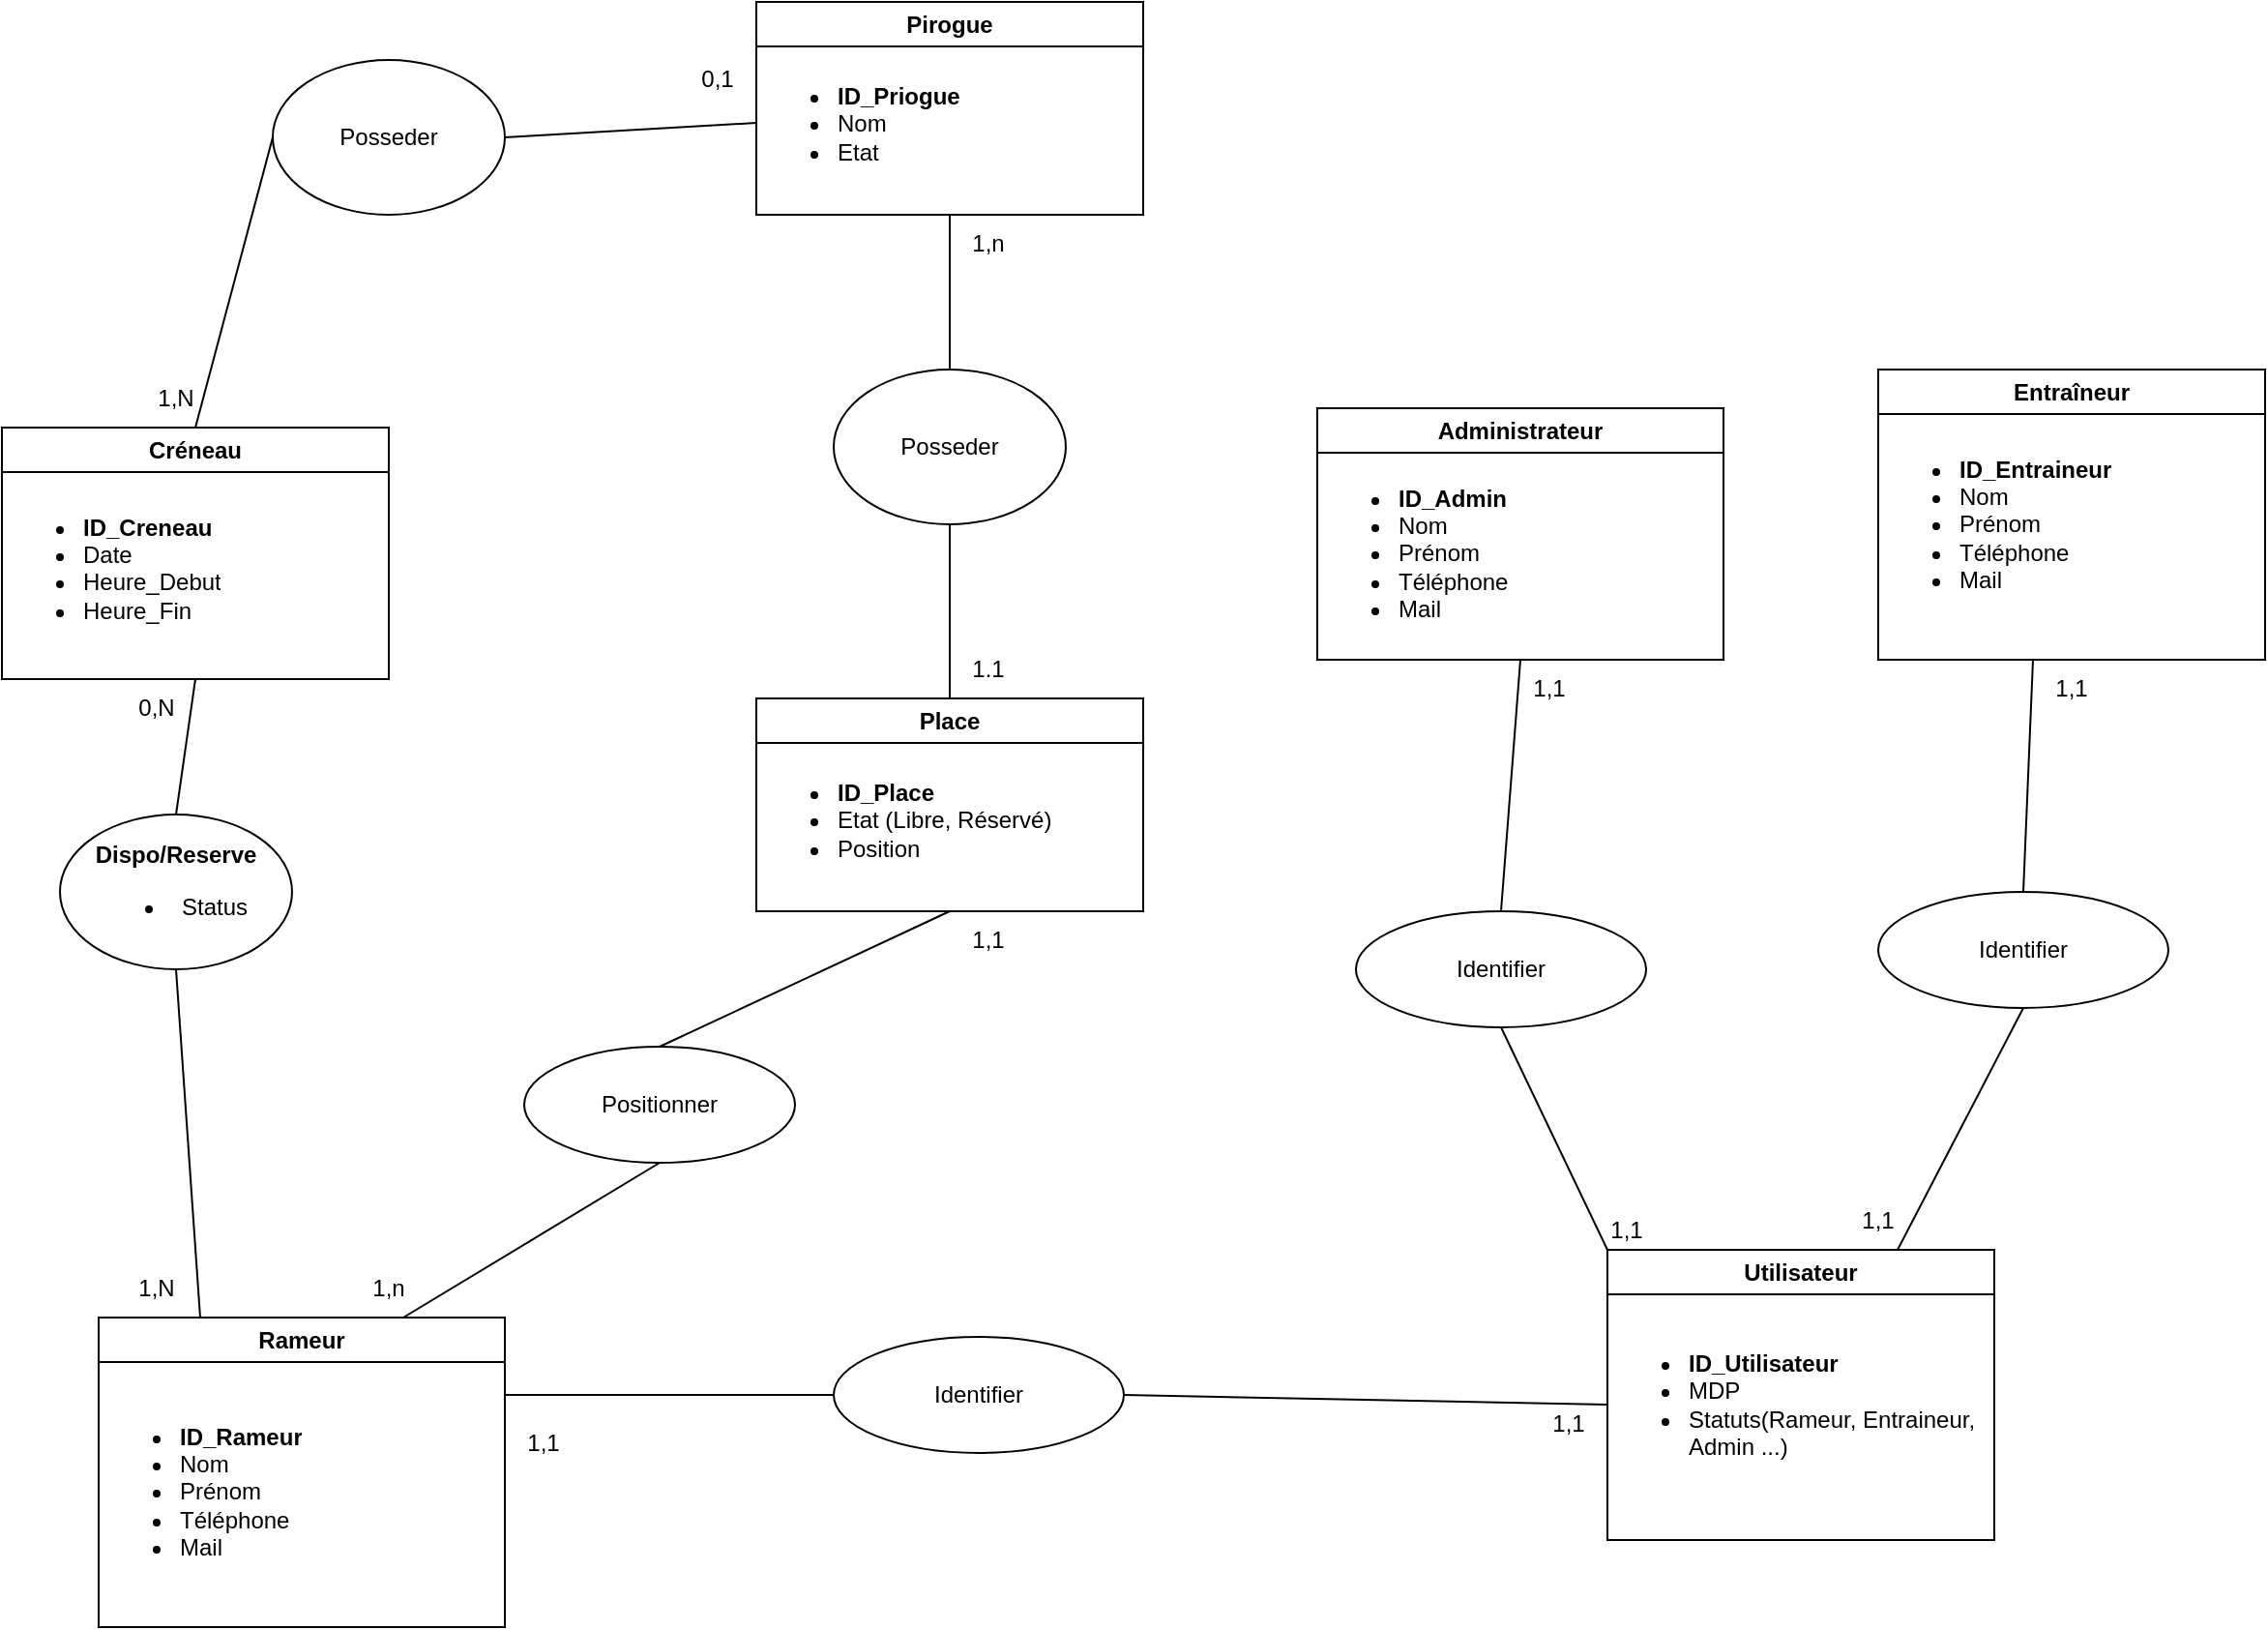 <mxfile version="22.0.8" type="device">
  <diagram name="Page-1" id="Zhds4qJ5c7Odu2s9Zs-a">
    <mxGraphModel dx="1747" dy="1590" grid="1" gridSize="10" guides="1" tooltips="1" connect="1" arrows="1" fold="1" page="1" pageScale="1" pageWidth="827" pageHeight="1169" math="0" shadow="0">
      <root>
        <mxCell id="0" />
        <mxCell id="1" parent="0" />
        <mxCell id="CvS2M7HtoJCNQKC2x9Xb-1" value="Rameur" style="swimlane;whiteSpace=wrap;html=1;" parent="1" vertex="1">
          <mxGeometry x="-100" y="560" width="210" height="160" as="geometry" />
        </mxCell>
        <mxCell id="CvS2M7HtoJCNQKC2x9Xb-6" value="&lt;ul&gt;&lt;li&gt;&lt;b&gt;ID_Rameur&lt;/b&gt;&lt;/li&gt;&lt;li&gt;Nom&lt;/li&gt;&lt;li&gt;Prénom&lt;/li&gt;&lt;li&gt;Téléphone&lt;/li&gt;&lt;li&gt;Mail&lt;/li&gt;&lt;/ul&gt;" style="text;strokeColor=none;fillColor=none;html=1;whiteSpace=wrap;verticalAlign=middle;overflow=hidden;" parent="CvS2M7HtoJCNQKC2x9Xb-1" vertex="1">
          <mxGeometry y="30" width="200" height="120" as="geometry" />
        </mxCell>
        <mxCell id="CvS2M7HtoJCNQKC2x9Xb-2" value="Entraîneur" style="swimlane;whiteSpace=wrap;html=1;" parent="1" vertex="1">
          <mxGeometry x="820" y="70" width="200" height="150" as="geometry" />
        </mxCell>
        <mxCell id="CvS2M7HtoJCNQKC2x9Xb-7" value="&lt;ul&gt;&lt;li style=&quot;border-color: var(--border-color);&quot;&gt;&lt;b&gt;ID_Entraineur&lt;/b&gt;&lt;/li&gt;&lt;li style=&quot;border-color: var(--border-color);&quot;&gt;&lt;span style=&quot;background-color: initial;&quot;&gt;Nom&lt;/span&gt;&lt;br&gt;&lt;/li&gt;&lt;li&gt;Prénom&lt;/li&gt;&lt;li&gt;Téléphone&lt;/li&gt;&lt;li&gt;Mail&lt;/li&gt;&lt;/ul&gt;" style="text;strokeColor=none;fillColor=none;html=1;whiteSpace=wrap;verticalAlign=middle;overflow=hidden;" parent="CvS2M7HtoJCNQKC2x9Xb-2" vertex="1">
          <mxGeometry y="20" width="200" height="120" as="geometry" />
        </mxCell>
        <mxCell id="CvS2M7HtoJCNQKC2x9Xb-3" value="Créneau" style="swimlane;whiteSpace=wrap;html=1;" parent="1" vertex="1">
          <mxGeometry x="-150" y="100" width="200" height="130" as="geometry" />
        </mxCell>
        <mxCell id="CvS2M7HtoJCNQKC2x9Xb-9" value="&lt;ul style=&quot;border-color: var(--border-color);&quot;&gt;&lt;li style=&quot;border-color: var(--border-color);&quot;&gt;&lt;b&gt;ID_Creneau&lt;/b&gt;&lt;/li&gt;&lt;li style=&quot;border-color: var(--border-color);&quot;&gt;Date&lt;/li&gt;&lt;li style=&quot;border-color: var(--border-color);&quot;&gt;Heure_Debut&lt;/li&gt;&lt;li style=&quot;border-color: var(--border-color);&quot;&gt;Heure_Fin&lt;/li&gt;&lt;/ul&gt;&lt;div&gt;&lt;/div&gt;" style="text;strokeColor=none;fillColor=none;html=1;whiteSpace=wrap;verticalAlign=middle;overflow=hidden;" parent="CvS2M7HtoJCNQKC2x9Xb-3" vertex="1">
          <mxGeometry y="30" width="200" height="80" as="geometry" />
        </mxCell>
        <mxCell id="CvS2M7HtoJCNQKC2x9Xb-4" value="Pirogue" style="swimlane;whiteSpace=wrap;html=1;" parent="1" vertex="1">
          <mxGeometry x="240" y="-120" width="200" height="110" as="geometry" />
        </mxCell>
        <mxCell id="CvS2M7HtoJCNQKC2x9Xb-8" value="&lt;ul style=&quot;border-color: var(--border-color);&quot;&gt;&lt;li style=&quot;border-color: var(--border-color);&quot;&gt;&lt;b&gt;ID_Priogue&lt;/b&gt;&lt;/li&gt;&lt;li style=&quot;border-color: var(--border-color);&quot;&gt;Nom&lt;/li&gt;&lt;li style=&quot;border-color: var(--border-color);&quot;&gt;Etat&lt;/li&gt;&lt;/ul&gt;&lt;div&gt;&lt;/div&gt;" style="text;strokeColor=none;fillColor=none;html=1;whiteSpace=wrap;verticalAlign=middle;overflow=hidden;" parent="CvS2M7HtoJCNQKC2x9Xb-4" vertex="1">
          <mxGeometry y="25" width="200" height="75" as="geometry" />
        </mxCell>
        <mxCell id="TaAkFJ5V7adSZNvxT8OZ-4" value="Posseder" style="ellipse;whiteSpace=wrap;html=1;" parent="1" vertex="1">
          <mxGeometry x="-10" y="-90" width="120" height="80" as="geometry" />
        </mxCell>
        <mxCell id="TaAkFJ5V7adSZNvxT8OZ-5" value="" style="endArrow=none;html=1;rounded=0;entryX=1;entryY=0.5;entryDx=0;entryDy=0;exitX=0;exitY=0.5;exitDx=0;exitDy=0;" parent="1" source="CvS2M7HtoJCNQKC2x9Xb-8" target="TaAkFJ5V7adSZNvxT8OZ-4" edge="1">
          <mxGeometry width="50" height="50" relative="1" as="geometry">
            <mxPoint x="450" y="190" as="sourcePoint" />
            <mxPoint x="500" y="140" as="targetPoint" />
          </mxGeometry>
        </mxCell>
        <mxCell id="TaAkFJ5V7adSZNvxT8OZ-8" value="" style="endArrow=none;html=1;rounded=0;entryX=0;entryY=0.5;entryDx=0;entryDy=0;exitX=0.5;exitY=0;exitDx=0;exitDy=0;" parent="1" source="CvS2M7HtoJCNQKC2x9Xb-3" target="TaAkFJ5V7adSZNvxT8OZ-4" edge="1">
          <mxGeometry width="50" height="50" relative="1" as="geometry">
            <mxPoint x="-130" y="40" as="sourcePoint" />
            <mxPoint x="-10" y="-100" as="targetPoint" />
          </mxGeometry>
        </mxCell>
        <mxCell id="TaAkFJ5V7adSZNvxT8OZ-9" value="1,N" style="text;html=1;strokeColor=none;fillColor=none;align=center;verticalAlign=middle;whiteSpace=wrap;rounded=0;" parent="1" vertex="1">
          <mxGeometry x="-90" y="70" width="60" height="30" as="geometry" />
        </mxCell>
        <mxCell id="TaAkFJ5V7adSZNvxT8OZ-10" value="0,1" style="text;html=1;strokeColor=none;fillColor=none;align=center;verticalAlign=middle;whiteSpace=wrap;rounded=0;" parent="1" vertex="1">
          <mxGeometry x="190" y="-95" width="60" height="30" as="geometry" />
        </mxCell>
        <mxCell id="TaAkFJ5V7adSZNvxT8OZ-11" value="&lt;b&gt;Dispo/Reserve&lt;/b&gt;&lt;br&gt;&lt;ul&gt;&lt;li&gt;Status&lt;/li&gt;&lt;/ul&gt;" style="ellipse;whiteSpace=wrap;html=1;" parent="1" vertex="1">
          <mxGeometry x="-120" y="300" width="120" height="80" as="geometry" />
        </mxCell>
        <mxCell id="TaAkFJ5V7adSZNvxT8OZ-12" value="" style="endArrow=none;html=1;rounded=0;entryX=0.5;entryY=1;entryDx=0;entryDy=0;exitX=0.5;exitY=0;exitDx=0;exitDy=0;" parent="1" source="TaAkFJ5V7adSZNvxT8OZ-11" target="CvS2M7HtoJCNQKC2x9Xb-3" edge="1">
          <mxGeometry width="50" height="50" relative="1" as="geometry">
            <mxPoint x="-180" y="440" as="sourcePoint" />
            <mxPoint x="-70" y="330" as="targetPoint" />
          </mxGeometry>
        </mxCell>
        <mxCell id="TaAkFJ5V7adSZNvxT8OZ-13" value="" style="endArrow=none;html=1;rounded=0;entryX=0.5;entryY=1;entryDx=0;entryDy=0;exitX=0.25;exitY=0;exitDx=0;exitDy=0;" parent="1" source="CvS2M7HtoJCNQKC2x9Xb-1" target="TaAkFJ5V7adSZNvxT8OZ-11" edge="1">
          <mxGeometry width="50" height="50" relative="1" as="geometry">
            <mxPoint x="-60" y="670" as="sourcePoint" />
            <mxPoint x="-40" y="550" as="targetPoint" />
          </mxGeometry>
        </mxCell>
        <mxCell id="TaAkFJ5V7adSZNvxT8OZ-14" value="0,N" style="text;html=1;strokeColor=none;fillColor=none;align=center;verticalAlign=middle;whiteSpace=wrap;rounded=0;" parent="1" vertex="1">
          <mxGeometry x="-100" y="230" width="60" height="30" as="geometry" />
        </mxCell>
        <mxCell id="QtlugoNua8sO2LSQ3qPo-1" value="Administrateur" style="swimlane;whiteSpace=wrap;html=1;" parent="1" vertex="1">
          <mxGeometry x="530" y="90" width="210" height="130" as="geometry" />
        </mxCell>
        <mxCell id="QtlugoNua8sO2LSQ3qPo-2" value="&lt;ul&gt;&lt;li style=&quot;border-color: var(--border-color);&quot;&gt;&lt;b&gt;ID_Admin&lt;/b&gt;&lt;/li&gt;&lt;li style=&quot;border-color: var(--border-color);&quot;&gt;&lt;span style=&quot;background-color: initial;&quot;&gt;Nom&lt;/span&gt;&lt;br&gt;&lt;/li&gt;&lt;li style=&quot;border-color: var(--border-color);&quot;&gt;Prénom&lt;/li&gt;&lt;li style=&quot;border-color: var(--border-color);&quot;&gt;Téléphone&lt;/li&gt;&lt;li style=&quot;border-color: var(--border-color);&quot;&gt;Mail&lt;/li&gt;&lt;/ul&gt;" style="text;strokeColor=none;fillColor=none;html=1;whiteSpace=wrap;verticalAlign=middle;overflow=hidden;" parent="QtlugoNua8sO2LSQ3qPo-1" vertex="1">
          <mxGeometry y="20" width="210" height="110" as="geometry" />
        </mxCell>
        <mxCell id="QtlugoNua8sO2LSQ3qPo-30" value="1,N" style="text;html=1;strokeColor=none;fillColor=none;align=center;verticalAlign=middle;whiteSpace=wrap;rounded=0;" parent="1" vertex="1">
          <mxGeometry x="-100" y="530" width="60" height="30" as="geometry" />
        </mxCell>
        <mxCell id="vtXReccj3o2iC3Qs5FuR-1" value="Utilisateur" style="swimlane;whiteSpace=wrap;html=1;" parent="1" vertex="1">
          <mxGeometry x="680" y="525" width="200" height="150" as="geometry" />
        </mxCell>
        <mxCell id="vtXReccj3o2iC3Qs5FuR-2" value="&lt;ul&gt;&lt;li style=&quot;border-color: var(--border-color);&quot;&gt;&lt;b&gt;ID_Utilisateur&lt;/b&gt;&lt;/li&gt;&lt;li style=&quot;border-color: var(--border-color);&quot;&gt;MDP&lt;/li&gt;&lt;li style=&quot;border-color: var(--border-color);&quot;&gt;Statuts(Rameur, Entraineur, Admin ...)&lt;/li&gt;&lt;/ul&gt;" style="text;strokeColor=none;fillColor=none;html=1;whiteSpace=wrap;verticalAlign=middle;overflow=hidden;" parent="vtXReccj3o2iC3Qs5FuR-1" vertex="1">
          <mxGeometry y="20" width="200" height="120" as="geometry" />
        </mxCell>
        <mxCell id="vtXReccj3o2iC3Qs5FuR-4" value="Identifier" style="ellipse;whiteSpace=wrap;html=1;" parent="1" vertex="1">
          <mxGeometry x="820" y="340" width="150" height="60" as="geometry" />
        </mxCell>
        <mxCell id="vtXReccj3o2iC3Qs5FuR-5" value="Identifier" style="ellipse;whiteSpace=wrap;html=1;" parent="1" vertex="1">
          <mxGeometry x="280" y="570" width="150" height="60" as="geometry" />
        </mxCell>
        <mxCell id="vtXReccj3o2iC3Qs5FuR-8" value="Identifier" style="ellipse;whiteSpace=wrap;html=1;" parent="1" vertex="1">
          <mxGeometry x="550" y="350" width="150" height="60" as="geometry" />
        </mxCell>
        <mxCell id="vtXReccj3o2iC3Qs5FuR-10" value="" style="endArrow=none;html=1;rounded=0;entryX=0;entryY=0;entryDx=0;entryDy=0;exitX=0.5;exitY=1;exitDx=0;exitDy=0;" parent="1" source="vtXReccj3o2iC3Qs5FuR-8" target="vtXReccj3o2iC3Qs5FuR-1" edge="1">
          <mxGeometry width="50" height="50" relative="1" as="geometry">
            <mxPoint x="500" y="500" as="sourcePoint" />
            <mxPoint x="550" y="450" as="targetPoint" />
          </mxGeometry>
        </mxCell>
        <mxCell id="vtXReccj3o2iC3Qs5FuR-11" value="" style="endArrow=none;html=1;rounded=0;exitX=0.5;exitY=1;exitDx=0;exitDy=0;entryX=0.5;entryY=0;entryDx=0;entryDy=0;" parent="1" source="QtlugoNua8sO2LSQ3qPo-2" target="vtXReccj3o2iC3Qs5FuR-8" edge="1">
          <mxGeometry width="50" height="50" relative="1" as="geometry">
            <mxPoint x="344" y="381" as="sourcePoint" />
            <mxPoint x="430" y="440" as="targetPoint" />
          </mxGeometry>
        </mxCell>
        <mxCell id="vtXReccj3o2iC3Qs5FuR-12" value="" style="endArrow=none;html=1;rounded=0;entryX=0;entryY=0.5;entryDx=0;entryDy=0;exitX=1;exitY=0.5;exitDx=0;exitDy=0;" parent="1" source="vtXReccj3o2iC3Qs5FuR-5" target="vtXReccj3o2iC3Qs5FuR-2" edge="1">
          <mxGeometry width="50" height="50" relative="1" as="geometry">
            <mxPoint x="440" y="570" as="sourcePoint" />
            <mxPoint x="579" y="649" as="targetPoint" />
          </mxGeometry>
        </mxCell>
        <mxCell id="vtXReccj3o2iC3Qs5FuR-13" value="" style="endArrow=none;html=1;rounded=0;entryX=0;entryY=0.5;entryDx=0;entryDy=0;exitX=1;exitY=0.25;exitDx=0;exitDy=0;" parent="1" source="CvS2M7HtoJCNQKC2x9Xb-1" target="vtXReccj3o2iC3Qs5FuR-5" edge="1">
          <mxGeometry width="50" height="50" relative="1" as="geometry">
            <mxPoint x="261" y="690" as="sourcePoint" />
            <mxPoint x="400" y="769" as="targetPoint" />
          </mxGeometry>
        </mxCell>
        <mxCell id="vtXReccj3o2iC3Qs5FuR-14" value="" style="endArrow=none;html=1;rounded=0;entryX=0.75;entryY=0;entryDx=0;entryDy=0;exitX=0.5;exitY=1;exitDx=0;exitDy=0;" parent="1" source="vtXReccj3o2iC3Qs5FuR-4" target="vtXReccj3o2iC3Qs5FuR-1" edge="1">
          <mxGeometry width="50" height="50" relative="1" as="geometry">
            <mxPoint x="530" y="441" as="sourcePoint" />
            <mxPoint x="669" y="520" as="targetPoint" />
          </mxGeometry>
        </mxCell>
        <mxCell id="vtXReccj3o2iC3Qs5FuR-15" value="" style="endArrow=none;html=1;rounded=0;entryX=0.5;entryY=0;entryDx=0;entryDy=0;exitX=0.4;exitY=1.083;exitDx=0;exitDy=0;exitPerimeter=0;" parent="1" source="CvS2M7HtoJCNQKC2x9Xb-7" target="vtXReccj3o2iC3Qs5FuR-4" edge="1">
          <mxGeometry width="50" height="50" relative="1" as="geometry">
            <mxPoint x="705" y="290" as="sourcePoint" />
            <mxPoint x="730" y="390" as="targetPoint" />
          </mxGeometry>
        </mxCell>
        <mxCell id="vtXReccj3o2iC3Qs5FuR-17" value="1,1" style="text;html=1;strokeColor=none;fillColor=none;align=center;verticalAlign=middle;whiteSpace=wrap;rounded=0;" parent="1" vertex="1">
          <mxGeometry x="100" y="610" width="60" height="30" as="geometry" />
        </mxCell>
        <mxCell id="vtXReccj3o2iC3Qs5FuR-18" value="1,1" style="text;html=1;strokeColor=none;fillColor=none;align=center;verticalAlign=middle;whiteSpace=wrap;rounded=0;" parent="1" vertex="1">
          <mxGeometry x="630" y="600" width="60" height="30" as="geometry" />
        </mxCell>
        <mxCell id="vtXReccj3o2iC3Qs5FuR-19" value="1,1" style="text;html=1;strokeColor=none;fillColor=none;align=center;verticalAlign=middle;whiteSpace=wrap;rounded=0;" parent="1" vertex="1">
          <mxGeometry x="660" y="500" width="60" height="30" as="geometry" />
        </mxCell>
        <mxCell id="vtXReccj3o2iC3Qs5FuR-20" value="1,1" style="text;html=1;strokeColor=none;fillColor=none;align=center;verticalAlign=middle;whiteSpace=wrap;rounded=0;" parent="1" vertex="1">
          <mxGeometry x="790" y="495" width="60" height="30" as="geometry" />
        </mxCell>
        <mxCell id="vtXReccj3o2iC3Qs5FuR-21" value="1,1" style="text;html=1;strokeColor=none;fillColor=none;align=center;verticalAlign=middle;whiteSpace=wrap;rounded=0;" parent="1" vertex="1">
          <mxGeometry x="620" y="220" width="60" height="30" as="geometry" />
        </mxCell>
        <mxCell id="vtXReccj3o2iC3Qs5FuR-22" value="1,1" style="text;html=1;strokeColor=none;fillColor=none;align=center;verticalAlign=middle;whiteSpace=wrap;rounded=0;" parent="1" vertex="1">
          <mxGeometry x="890" y="220" width="60" height="30" as="geometry" />
        </mxCell>
        <mxCell id="-Hes4hsgeWhBMyUaMLqs-10" value="Posseder" style="ellipse;whiteSpace=wrap;html=1;" vertex="1" parent="1">
          <mxGeometry x="280" y="70" width="120" height="80" as="geometry" />
        </mxCell>
        <mxCell id="-Hes4hsgeWhBMyUaMLqs-11" value="" style="endArrow=none;html=1;rounded=0;entryX=0.5;entryY=1;entryDx=0;entryDy=0;exitX=0.5;exitY=0;exitDx=0;exitDy=0;" edge="1" parent="1" source="-Hes4hsgeWhBMyUaMLqs-10" target="CvS2M7HtoJCNQKC2x9Xb-4">
          <mxGeometry width="50" height="50" relative="1" as="geometry">
            <mxPoint x="430" y="-152" as="sourcePoint" />
            <mxPoint x="200" y="-160" as="targetPoint" />
          </mxGeometry>
        </mxCell>
        <mxCell id="-Hes4hsgeWhBMyUaMLqs-12" value="" style="endArrow=none;html=1;rounded=0;entryX=0.5;entryY=1;entryDx=0;entryDy=0;exitX=0.5;exitY=0;exitDx=0;exitDy=0;" edge="1" parent="1" source="-Hes4hsgeWhBMyUaMLqs-8" target="-Hes4hsgeWhBMyUaMLqs-10">
          <mxGeometry width="50" height="50" relative="1" as="geometry">
            <mxPoint x="570" y="-332.5" as="sourcePoint" />
            <mxPoint x="550" y="-257.5" as="targetPoint" />
          </mxGeometry>
        </mxCell>
        <mxCell id="-Hes4hsgeWhBMyUaMLqs-13" value="1,n" style="text;html=1;strokeColor=none;fillColor=none;align=center;verticalAlign=middle;whiteSpace=wrap;rounded=0;" vertex="1" parent="1">
          <mxGeometry x="330" y="-10" width="60" height="30" as="geometry" />
        </mxCell>
        <mxCell id="-Hes4hsgeWhBMyUaMLqs-14" value="1.1" style="text;html=1;strokeColor=none;fillColor=none;align=center;verticalAlign=middle;whiteSpace=wrap;rounded=0;" vertex="1" parent="1">
          <mxGeometry x="330" y="210" width="60" height="30" as="geometry" />
        </mxCell>
        <mxCell id="-Hes4hsgeWhBMyUaMLqs-8" value="Place" style="swimlane;whiteSpace=wrap;html=1;" vertex="1" parent="1">
          <mxGeometry x="240" y="240" width="200" height="110" as="geometry" />
        </mxCell>
        <mxCell id="-Hes4hsgeWhBMyUaMLqs-9" value="&lt;ul style=&quot;border-color: var(--border-color);&quot;&gt;&lt;li style=&quot;border-color: var(--border-color);&quot;&gt;&lt;b&gt;ID_Place&lt;/b&gt;&lt;/li&gt;&lt;li style=&quot;border-color: var(--border-color);&quot;&gt;Etat (Libre, Réservé)&lt;/li&gt;&lt;li style=&quot;border-color: var(--border-color);&quot;&gt;Position&lt;/li&gt;&lt;/ul&gt;&lt;div&gt;&lt;/div&gt;" style="text;strokeColor=none;fillColor=none;html=1;whiteSpace=wrap;verticalAlign=middle;overflow=hidden;" vertex="1" parent="-Hes4hsgeWhBMyUaMLqs-8">
          <mxGeometry y="25" width="200" height="75" as="geometry" />
        </mxCell>
        <mxCell id="-Hes4hsgeWhBMyUaMLqs-16" value="Positionner" style="ellipse;whiteSpace=wrap;html=1;" vertex="1" parent="1">
          <mxGeometry x="120" y="420" width="140" height="60" as="geometry" />
        </mxCell>
        <mxCell id="-Hes4hsgeWhBMyUaMLqs-18" value="" style="endArrow=none;html=1;rounded=0;entryX=0.5;entryY=1;entryDx=0;entryDy=0;exitX=0.5;exitY=0;exitDx=0;exitDy=0;" edge="1" parent="1" source="-Hes4hsgeWhBMyUaMLqs-16" target="-Hes4hsgeWhBMyUaMLqs-8">
          <mxGeometry width="50" height="50" relative="1" as="geometry">
            <mxPoint x="90" y="379.09" as="sourcePoint" />
            <mxPoint x="260" y="379.09" as="targetPoint" />
          </mxGeometry>
        </mxCell>
        <mxCell id="-Hes4hsgeWhBMyUaMLqs-21" value="" style="endArrow=none;html=1;rounded=0;entryX=0.5;entryY=1;entryDx=0;entryDy=0;exitX=0.75;exitY=0;exitDx=0;exitDy=0;" edge="1" parent="1" source="CvS2M7HtoJCNQKC2x9Xb-1" target="-Hes4hsgeWhBMyUaMLqs-16">
          <mxGeometry width="50" height="50" relative="1" as="geometry">
            <mxPoint y="550" as="sourcePoint" />
            <mxPoint x="150" y="480" as="targetPoint" />
          </mxGeometry>
        </mxCell>
        <mxCell id="-Hes4hsgeWhBMyUaMLqs-22" value="1,n" style="text;html=1;strokeColor=none;fillColor=none;align=center;verticalAlign=middle;whiteSpace=wrap;rounded=0;" vertex="1" parent="1">
          <mxGeometry x="20" y="530" width="60" height="30" as="geometry" />
        </mxCell>
        <mxCell id="-Hes4hsgeWhBMyUaMLqs-23" value="1,1" style="text;html=1;strokeColor=none;fillColor=none;align=center;verticalAlign=middle;whiteSpace=wrap;rounded=0;" vertex="1" parent="1">
          <mxGeometry x="330" y="350" width="60" height="30" as="geometry" />
        </mxCell>
      </root>
    </mxGraphModel>
  </diagram>
</mxfile>
